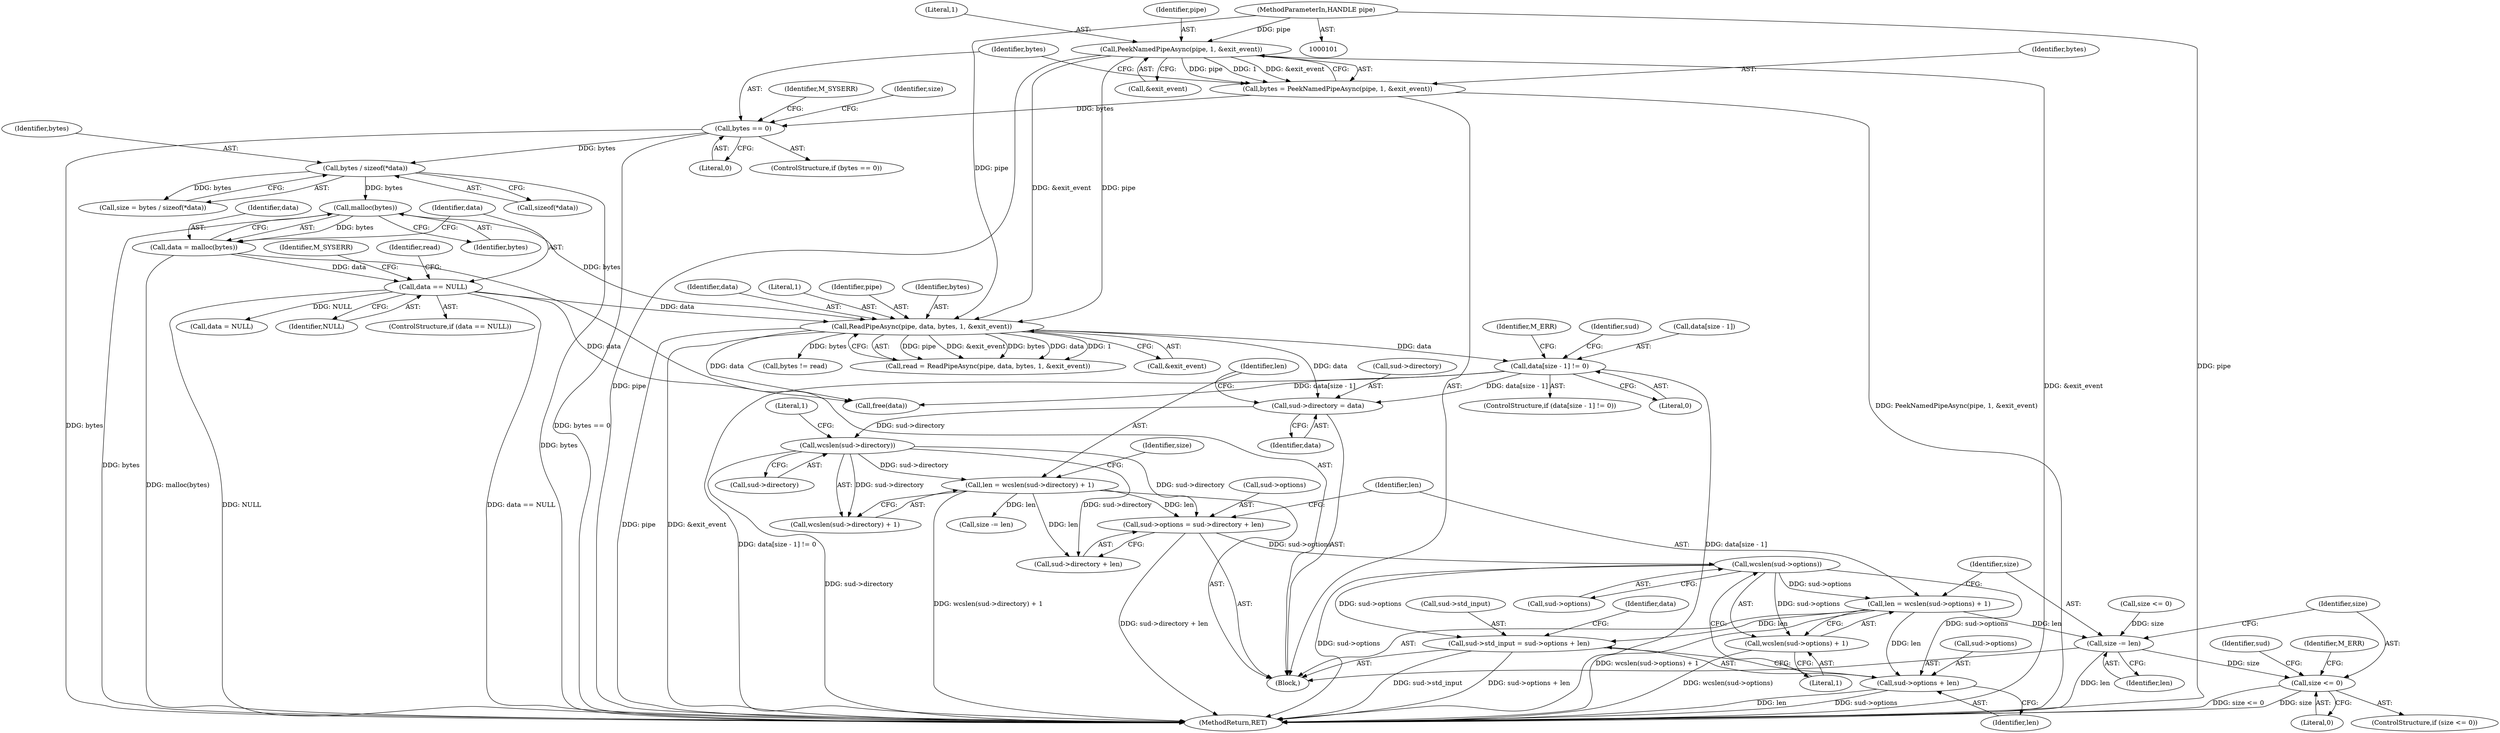 digraph "0_openvpn_1394192b210cb3c6624a7419bcf3ff966742e79b@API" {
"1000236" [label="(Call,wcslen(sud->options))"];
"1000224" [label="(Call,sud->options = sud->directory + len)"];
"1000206" [label="(Call,wcslen(sud->directory))"];
"1000198" [label="(Call,sud->directory = data)"];
"1000185" [label="(Call,data[size - 1] != 0)"];
"1000167" [label="(Call,ReadPipeAsync(pipe, data, bytes, 1, &exit_event))"];
"1000119" [label="(Call,PeekNamedPipeAsync(pipe, 1, &exit_event))"];
"1000102" [label="(MethodParameterIn,HANDLE pipe)"];
"1000156" [label="(Call,data == NULL)"];
"1000151" [label="(Call,data = malloc(bytes))"];
"1000153" [label="(Call,malloc(bytes))"];
"1000136" [label="(Call,bytes / sizeof(*data))"];
"1000125" [label="(Call,bytes == 0)"];
"1000117" [label="(Call,bytes = PeekNamedPipeAsync(pipe, 1, &exit_event))"];
"1000203" [label="(Call,len = wcslen(sud->directory) + 1)"];
"1000233" [label="(Call,len = wcslen(sud->options) + 1)"];
"1000241" [label="(Call,size -= len)"];
"1000245" [label="(Call,size <= 0)"];
"1000254" [label="(Call,sud->std_input = sud->options + len)"];
"1000258" [label="(Call,sud->options + len)"];
"1000235" [label="(Call,wcslen(sud->options) + 1)"];
"1000158" [label="(Identifier,NULL)"];
"1000198" [label="(Call,sud->directory = data)"];
"1000172" [label="(Call,&exit_event)"];
"1000185" [label="(Call,data[size - 1] != 0)"];
"1000169" [label="(Identifier,data)"];
"1000199" [label="(Call,sud->directory)"];
"1000264" [label="(Identifier,data)"];
"1000194" [label="(Identifier,M_ERR)"];
"1000175" [label="(Call,bytes != read)"];
"1000126" [label="(Identifier,bytes)"];
"1000212" [label="(Identifier,size)"];
"1000255" [label="(Call,sud->std_input)"];
"1000246" [label="(Identifier,size)"];
"1000211" [label="(Call,size -= len)"];
"1000200" [label="(Identifier,sud)"];
"1000256" [label="(Identifier,sud)"];
"1000205" [label="(Call,wcslen(sud->directory) + 1)"];
"1000262" [label="(Identifier,len)"];
"1000234" [label="(Identifier,len)"];
"1000122" [label="(Call,&exit_event)"];
"1000184" [label="(ControlStructure,if (data[size - 1] != 0))"];
"1000156" [label="(Call,data == NULL)"];
"1000118" [label="(Identifier,bytes)"];
"1000240" [label="(Literal,1)"];
"1000138" [label="(Call,sizeof(*data))"];
"1000241" [label="(Call,size -= len)"];
"1000235" [label="(Call,wcslen(sud->options) + 1)"];
"1000155" [label="(ControlStructure,if (data == NULL))"];
"1000171" [label="(Literal,1)"];
"1000130" [label="(Identifier,M_SYSERR)"];
"1000191" [label="(Literal,0)"];
"1000104" [label="(Block,)"];
"1000254" [label="(Call,sud->std_input = sud->options + len)"];
"1000165" [label="(Call,read = ReadPipeAsync(pipe, data, bytes, 1, &exit_event))"];
"1000102" [label="(MethodParameterIn,HANDLE pipe)"];
"1000151" [label="(Call,data = malloc(bytes))"];
"1000134" [label="(Call,size = bytes / sizeof(*data))"];
"1000233" [label="(Call,len = wcslen(sud->options) + 1)"];
"1000135" [label="(Identifier,size)"];
"1000237" [label="(Call,sud->options)"];
"1000202" [label="(Identifier,data)"];
"1000137" [label="(Identifier,bytes)"];
"1000242" [label="(Identifier,size)"];
"1000168" [label="(Identifier,pipe)"];
"1000259" [label="(Call,sud->options)"];
"1000125" [label="(Call,bytes == 0)"];
"1000250" [label="(Identifier,M_ERR)"];
"1000121" [label="(Literal,1)"];
"1000247" [label="(Literal,0)"];
"1000206" [label="(Call,wcslen(sud->directory))"];
"1000152" [label="(Identifier,data)"];
"1000245" [label="(Call,size <= 0)"];
"1000153" [label="(Call,malloc(bytes))"];
"1000120" [label="(Identifier,pipe)"];
"1000263" [label="(Call,data = NULL)"];
"1000244" [label="(ControlStructure,if (size <= 0))"];
"1000224" [label="(Call,sud->options = sud->directory + len)"];
"1000170" [label="(Identifier,bytes)"];
"1000161" [label="(Identifier,M_SYSERR)"];
"1000186" [label="(Call,data[size - 1])"];
"1000166" [label="(Identifier,read)"];
"1000154" [label="(Identifier,bytes)"];
"1000117" [label="(Call,bytes = PeekNamedPipeAsync(pipe, 1, &exit_event))"];
"1000157" [label="(Identifier,data)"];
"1000258" [label="(Call,sud->options + len)"];
"1000136" [label="(Call,bytes / sizeof(*data))"];
"1000124" [label="(ControlStructure,if (bytes == 0))"];
"1000119" [label="(Call,PeekNamedPipeAsync(pipe, 1, &exit_event))"];
"1000207" [label="(Call,sud->directory)"];
"1000270" [label="(Call,free(data))"];
"1000127" [label="(Literal,0)"];
"1000236" [label="(Call,wcslen(sud->options))"];
"1000203" [label="(Call,len = wcslen(sud->directory) + 1)"];
"1000204" [label="(Identifier,len)"];
"1000274" [label="(MethodReturn,RET)"];
"1000225" [label="(Call,sud->options)"];
"1000167" [label="(Call,ReadPipeAsync(pipe, data, bytes, 1, &exit_event))"];
"1000215" [label="(Call,size <= 0)"];
"1000243" [label="(Identifier,len)"];
"1000228" [label="(Call,sud->directory + len)"];
"1000210" [label="(Literal,1)"];
"1000236" -> "1000235"  [label="AST: "];
"1000236" -> "1000237"  [label="CFG: "];
"1000237" -> "1000236"  [label="AST: "];
"1000240" -> "1000236"  [label="CFG: "];
"1000236" -> "1000274"  [label="DDG: sud->options"];
"1000236" -> "1000233"  [label="DDG: sud->options"];
"1000236" -> "1000235"  [label="DDG: sud->options"];
"1000224" -> "1000236"  [label="DDG: sud->options"];
"1000236" -> "1000254"  [label="DDG: sud->options"];
"1000236" -> "1000258"  [label="DDG: sud->options"];
"1000224" -> "1000104"  [label="AST: "];
"1000224" -> "1000228"  [label="CFG: "];
"1000225" -> "1000224"  [label="AST: "];
"1000228" -> "1000224"  [label="AST: "];
"1000234" -> "1000224"  [label="CFG: "];
"1000224" -> "1000274"  [label="DDG: sud->directory + len"];
"1000206" -> "1000224"  [label="DDG: sud->directory"];
"1000203" -> "1000224"  [label="DDG: len"];
"1000206" -> "1000205"  [label="AST: "];
"1000206" -> "1000207"  [label="CFG: "];
"1000207" -> "1000206"  [label="AST: "];
"1000210" -> "1000206"  [label="CFG: "];
"1000206" -> "1000274"  [label="DDG: sud->directory"];
"1000206" -> "1000203"  [label="DDG: sud->directory"];
"1000206" -> "1000205"  [label="DDG: sud->directory"];
"1000198" -> "1000206"  [label="DDG: sud->directory"];
"1000206" -> "1000228"  [label="DDG: sud->directory"];
"1000198" -> "1000104"  [label="AST: "];
"1000198" -> "1000202"  [label="CFG: "];
"1000199" -> "1000198"  [label="AST: "];
"1000202" -> "1000198"  [label="AST: "];
"1000204" -> "1000198"  [label="CFG: "];
"1000185" -> "1000198"  [label="DDG: data[size - 1]"];
"1000167" -> "1000198"  [label="DDG: data"];
"1000185" -> "1000184"  [label="AST: "];
"1000185" -> "1000191"  [label="CFG: "];
"1000186" -> "1000185"  [label="AST: "];
"1000191" -> "1000185"  [label="AST: "];
"1000194" -> "1000185"  [label="CFG: "];
"1000200" -> "1000185"  [label="CFG: "];
"1000185" -> "1000274"  [label="DDG: data[size - 1] != 0"];
"1000185" -> "1000274"  [label="DDG: data[size - 1]"];
"1000167" -> "1000185"  [label="DDG: data"];
"1000185" -> "1000270"  [label="DDG: data[size - 1]"];
"1000167" -> "1000165"  [label="AST: "];
"1000167" -> "1000172"  [label="CFG: "];
"1000168" -> "1000167"  [label="AST: "];
"1000169" -> "1000167"  [label="AST: "];
"1000170" -> "1000167"  [label="AST: "];
"1000171" -> "1000167"  [label="AST: "];
"1000172" -> "1000167"  [label="AST: "];
"1000165" -> "1000167"  [label="CFG: "];
"1000167" -> "1000274"  [label="DDG: pipe"];
"1000167" -> "1000274"  [label="DDG: &exit_event"];
"1000167" -> "1000165"  [label="DDG: pipe"];
"1000167" -> "1000165"  [label="DDG: &exit_event"];
"1000167" -> "1000165"  [label="DDG: bytes"];
"1000167" -> "1000165"  [label="DDG: data"];
"1000167" -> "1000165"  [label="DDG: 1"];
"1000119" -> "1000167"  [label="DDG: pipe"];
"1000119" -> "1000167"  [label="DDG: &exit_event"];
"1000102" -> "1000167"  [label="DDG: pipe"];
"1000156" -> "1000167"  [label="DDG: data"];
"1000153" -> "1000167"  [label="DDG: bytes"];
"1000167" -> "1000175"  [label="DDG: bytes"];
"1000167" -> "1000270"  [label="DDG: data"];
"1000119" -> "1000117"  [label="AST: "];
"1000119" -> "1000122"  [label="CFG: "];
"1000120" -> "1000119"  [label="AST: "];
"1000121" -> "1000119"  [label="AST: "];
"1000122" -> "1000119"  [label="AST: "];
"1000117" -> "1000119"  [label="CFG: "];
"1000119" -> "1000274"  [label="DDG: pipe"];
"1000119" -> "1000274"  [label="DDG: &exit_event"];
"1000119" -> "1000117"  [label="DDG: pipe"];
"1000119" -> "1000117"  [label="DDG: 1"];
"1000119" -> "1000117"  [label="DDG: &exit_event"];
"1000102" -> "1000119"  [label="DDG: pipe"];
"1000102" -> "1000101"  [label="AST: "];
"1000102" -> "1000274"  [label="DDG: pipe"];
"1000156" -> "1000155"  [label="AST: "];
"1000156" -> "1000158"  [label="CFG: "];
"1000157" -> "1000156"  [label="AST: "];
"1000158" -> "1000156"  [label="AST: "];
"1000161" -> "1000156"  [label="CFG: "];
"1000166" -> "1000156"  [label="CFG: "];
"1000156" -> "1000274"  [label="DDG: NULL"];
"1000156" -> "1000274"  [label="DDG: data == NULL"];
"1000151" -> "1000156"  [label="DDG: data"];
"1000156" -> "1000263"  [label="DDG: NULL"];
"1000156" -> "1000270"  [label="DDG: data"];
"1000151" -> "1000104"  [label="AST: "];
"1000151" -> "1000153"  [label="CFG: "];
"1000152" -> "1000151"  [label="AST: "];
"1000153" -> "1000151"  [label="AST: "];
"1000157" -> "1000151"  [label="CFG: "];
"1000151" -> "1000274"  [label="DDG: malloc(bytes)"];
"1000153" -> "1000151"  [label="DDG: bytes"];
"1000153" -> "1000154"  [label="CFG: "];
"1000154" -> "1000153"  [label="AST: "];
"1000153" -> "1000274"  [label="DDG: bytes"];
"1000136" -> "1000153"  [label="DDG: bytes"];
"1000136" -> "1000134"  [label="AST: "];
"1000136" -> "1000138"  [label="CFG: "];
"1000137" -> "1000136"  [label="AST: "];
"1000138" -> "1000136"  [label="AST: "];
"1000134" -> "1000136"  [label="CFG: "];
"1000136" -> "1000274"  [label="DDG: bytes"];
"1000136" -> "1000134"  [label="DDG: bytes"];
"1000125" -> "1000136"  [label="DDG: bytes"];
"1000125" -> "1000124"  [label="AST: "];
"1000125" -> "1000127"  [label="CFG: "];
"1000126" -> "1000125"  [label="AST: "];
"1000127" -> "1000125"  [label="AST: "];
"1000130" -> "1000125"  [label="CFG: "];
"1000135" -> "1000125"  [label="CFG: "];
"1000125" -> "1000274"  [label="DDG: bytes"];
"1000125" -> "1000274"  [label="DDG: bytes == 0"];
"1000117" -> "1000125"  [label="DDG: bytes"];
"1000117" -> "1000104"  [label="AST: "];
"1000118" -> "1000117"  [label="AST: "];
"1000126" -> "1000117"  [label="CFG: "];
"1000117" -> "1000274"  [label="DDG: PeekNamedPipeAsync(pipe, 1, &exit_event)"];
"1000203" -> "1000104"  [label="AST: "];
"1000203" -> "1000205"  [label="CFG: "];
"1000204" -> "1000203"  [label="AST: "];
"1000205" -> "1000203"  [label="AST: "];
"1000212" -> "1000203"  [label="CFG: "];
"1000203" -> "1000274"  [label="DDG: wcslen(sud->directory) + 1"];
"1000203" -> "1000211"  [label="DDG: len"];
"1000203" -> "1000228"  [label="DDG: len"];
"1000233" -> "1000104"  [label="AST: "];
"1000233" -> "1000235"  [label="CFG: "];
"1000234" -> "1000233"  [label="AST: "];
"1000235" -> "1000233"  [label="AST: "];
"1000242" -> "1000233"  [label="CFG: "];
"1000233" -> "1000274"  [label="DDG: wcslen(sud->options) + 1"];
"1000233" -> "1000241"  [label="DDG: len"];
"1000233" -> "1000254"  [label="DDG: len"];
"1000233" -> "1000258"  [label="DDG: len"];
"1000241" -> "1000104"  [label="AST: "];
"1000241" -> "1000243"  [label="CFG: "];
"1000242" -> "1000241"  [label="AST: "];
"1000243" -> "1000241"  [label="AST: "];
"1000246" -> "1000241"  [label="CFG: "];
"1000241" -> "1000274"  [label="DDG: len"];
"1000215" -> "1000241"  [label="DDG: size"];
"1000241" -> "1000245"  [label="DDG: size"];
"1000245" -> "1000244"  [label="AST: "];
"1000245" -> "1000247"  [label="CFG: "];
"1000246" -> "1000245"  [label="AST: "];
"1000247" -> "1000245"  [label="AST: "];
"1000250" -> "1000245"  [label="CFG: "];
"1000256" -> "1000245"  [label="CFG: "];
"1000245" -> "1000274"  [label="DDG: size <= 0"];
"1000245" -> "1000274"  [label="DDG: size"];
"1000254" -> "1000104"  [label="AST: "];
"1000254" -> "1000258"  [label="CFG: "];
"1000255" -> "1000254"  [label="AST: "];
"1000258" -> "1000254"  [label="AST: "];
"1000264" -> "1000254"  [label="CFG: "];
"1000254" -> "1000274"  [label="DDG: sud->std_input"];
"1000254" -> "1000274"  [label="DDG: sud->options + len"];
"1000258" -> "1000262"  [label="CFG: "];
"1000259" -> "1000258"  [label="AST: "];
"1000262" -> "1000258"  [label="AST: "];
"1000258" -> "1000274"  [label="DDG: sud->options"];
"1000258" -> "1000274"  [label="DDG: len"];
"1000235" -> "1000240"  [label="CFG: "];
"1000240" -> "1000235"  [label="AST: "];
"1000235" -> "1000274"  [label="DDG: wcslen(sud->options)"];
}
